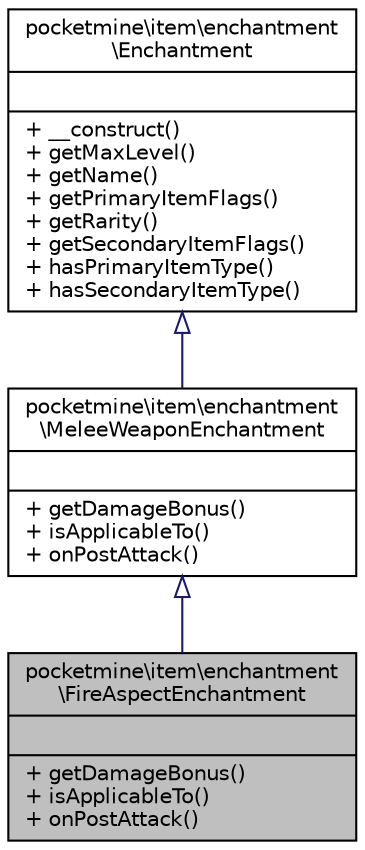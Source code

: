 digraph "pocketmine\item\enchantment\FireAspectEnchantment"
{
 // INTERACTIVE_SVG=YES
 // LATEX_PDF_SIZE
  edge [fontname="Helvetica",fontsize="10",labelfontname="Helvetica",labelfontsize="10"];
  node [fontname="Helvetica",fontsize="10",shape=record];
  Node1 [label="{pocketmine\\item\\enchantment\l\\FireAspectEnchantment\n||+ getDamageBonus()\l+ isApplicableTo()\l+ onPostAttack()\l}",height=0.2,width=0.4,color="black", fillcolor="grey75", style="filled", fontcolor="black",tooltip=" "];
  Node2 -> Node1 [dir="back",color="midnightblue",fontsize="10",style="solid",arrowtail="onormal",fontname="Helvetica"];
  Node2 [label="{pocketmine\\item\\enchantment\l\\MeleeWeaponEnchantment\n||+ getDamageBonus()\l+ isApplicableTo()\l+ onPostAttack()\l}",height=0.2,width=0.4,color="black", fillcolor="white", style="filled",URL="$d3/da7/classpocketmine_1_1item_1_1enchantment_1_1_melee_weapon_enchantment.html",tooltip=" "];
  Node3 -> Node2 [dir="back",color="midnightblue",fontsize="10",style="solid",arrowtail="onormal",fontname="Helvetica"];
  Node3 [label="{pocketmine\\item\\enchantment\l\\Enchantment\n||+ __construct()\l+ getMaxLevel()\l+ getName()\l+ getPrimaryItemFlags()\l+ getRarity()\l+ getSecondaryItemFlags()\l+ hasPrimaryItemType()\l+ hasSecondaryItemType()\l}",height=0.2,width=0.4,color="black", fillcolor="white", style="filled",URL="$dd/d6c/classpocketmine_1_1item_1_1enchantment_1_1_enchantment.html",tooltip=" "];
}
